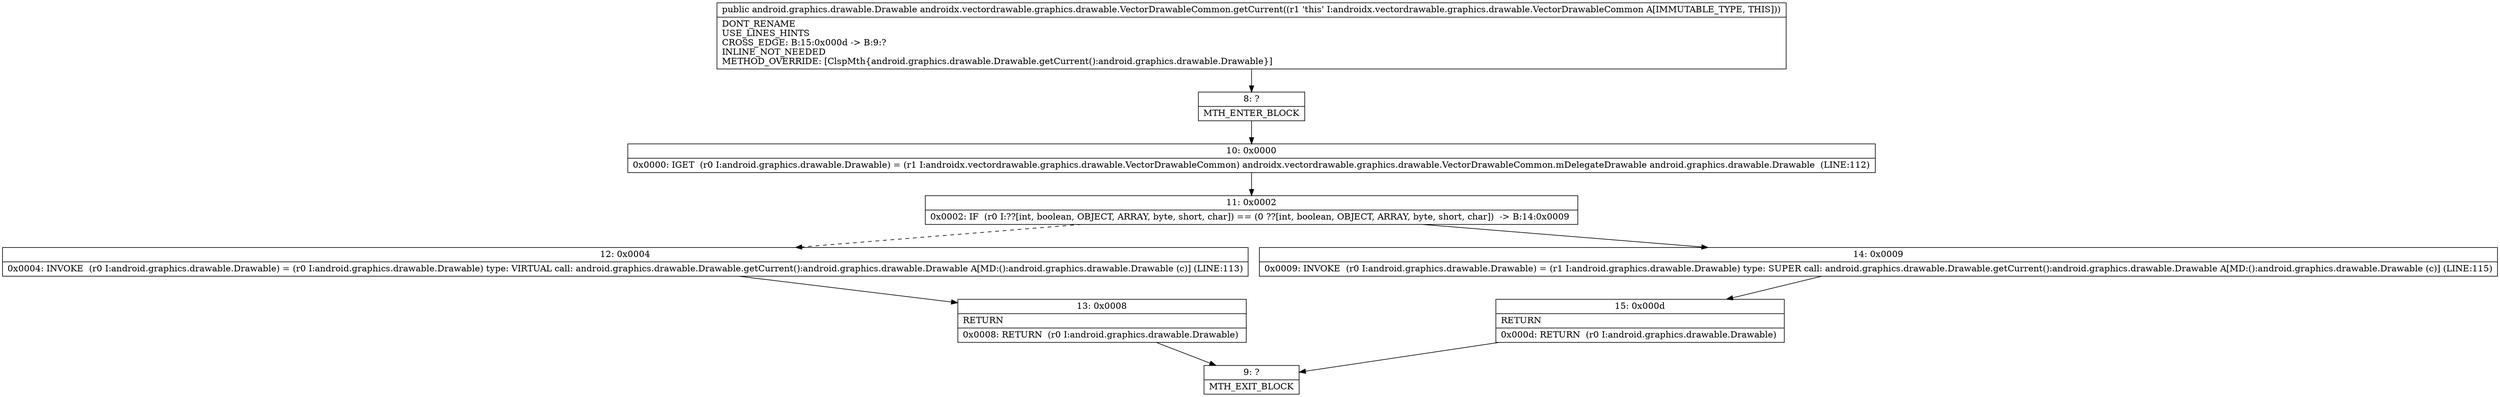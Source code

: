 digraph "CFG forandroidx.vectordrawable.graphics.drawable.VectorDrawableCommon.getCurrent()Landroid\/graphics\/drawable\/Drawable;" {
Node_8 [shape=record,label="{8\:\ ?|MTH_ENTER_BLOCK\l}"];
Node_10 [shape=record,label="{10\:\ 0x0000|0x0000: IGET  (r0 I:android.graphics.drawable.Drawable) = (r1 I:androidx.vectordrawable.graphics.drawable.VectorDrawableCommon) androidx.vectordrawable.graphics.drawable.VectorDrawableCommon.mDelegateDrawable android.graphics.drawable.Drawable  (LINE:112)\l}"];
Node_11 [shape=record,label="{11\:\ 0x0002|0x0002: IF  (r0 I:??[int, boolean, OBJECT, ARRAY, byte, short, char]) == (0 ??[int, boolean, OBJECT, ARRAY, byte, short, char])  \-\> B:14:0x0009 \l}"];
Node_12 [shape=record,label="{12\:\ 0x0004|0x0004: INVOKE  (r0 I:android.graphics.drawable.Drawable) = (r0 I:android.graphics.drawable.Drawable) type: VIRTUAL call: android.graphics.drawable.Drawable.getCurrent():android.graphics.drawable.Drawable A[MD:():android.graphics.drawable.Drawable (c)] (LINE:113)\l}"];
Node_13 [shape=record,label="{13\:\ 0x0008|RETURN\l|0x0008: RETURN  (r0 I:android.graphics.drawable.Drawable) \l}"];
Node_9 [shape=record,label="{9\:\ ?|MTH_EXIT_BLOCK\l}"];
Node_14 [shape=record,label="{14\:\ 0x0009|0x0009: INVOKE  (r0 I:android.graphics.drawable.Drawable) = (r1 I:android.graphics.drawable.Drawable) type: SUPER call: android.graphics.drawable.Drawable.getCurrent():android.graphics.drawable.Drawable A[MD:():android.graphics.drawable.Drawable (c)] (LINE:115)\l}"];
Node_15 [shape=record,label="{15\:\ 0x000d|RETURN\l|0x000d: RETURN  (r0 I:android.graphics.drawable.Drawable) \l}"];
MethodNode[shape=record,label="{public android.graphics.drawable.Drawable androidx.vectordrawable.graphics.drawable.VectorDrawableCommon.getCurrent((r1 'this' I:androidx.vectordrawable.graphics.drawable.VectorDrawableCommon A[IMMUTABLE_TYPE, THIS]))  | DONT_RENAME\lUSE_LINES_HINTS\lCROSS_EDGE: B:15:0x000d \-\> B:9:?\lINLINE_NOT_NEEDED\lMETHOD_OVERRIDE: [ClspMth\{android.graphics.drawable.Drawable.getCurrent():android.graphics.drawable.Drawable\}]\l}"];
MethodNode -> Node_8;Node_8 -> Node_10;
Node_10 -> Node_11;
Node_11 -> Node_12[style=dashed];
Node_11 -> Node_14;
Node_12 -> Node_13;
Node_13 -> Node_9;
Node_14 -> Node_15;
Node_15 -> Node_9;
}

